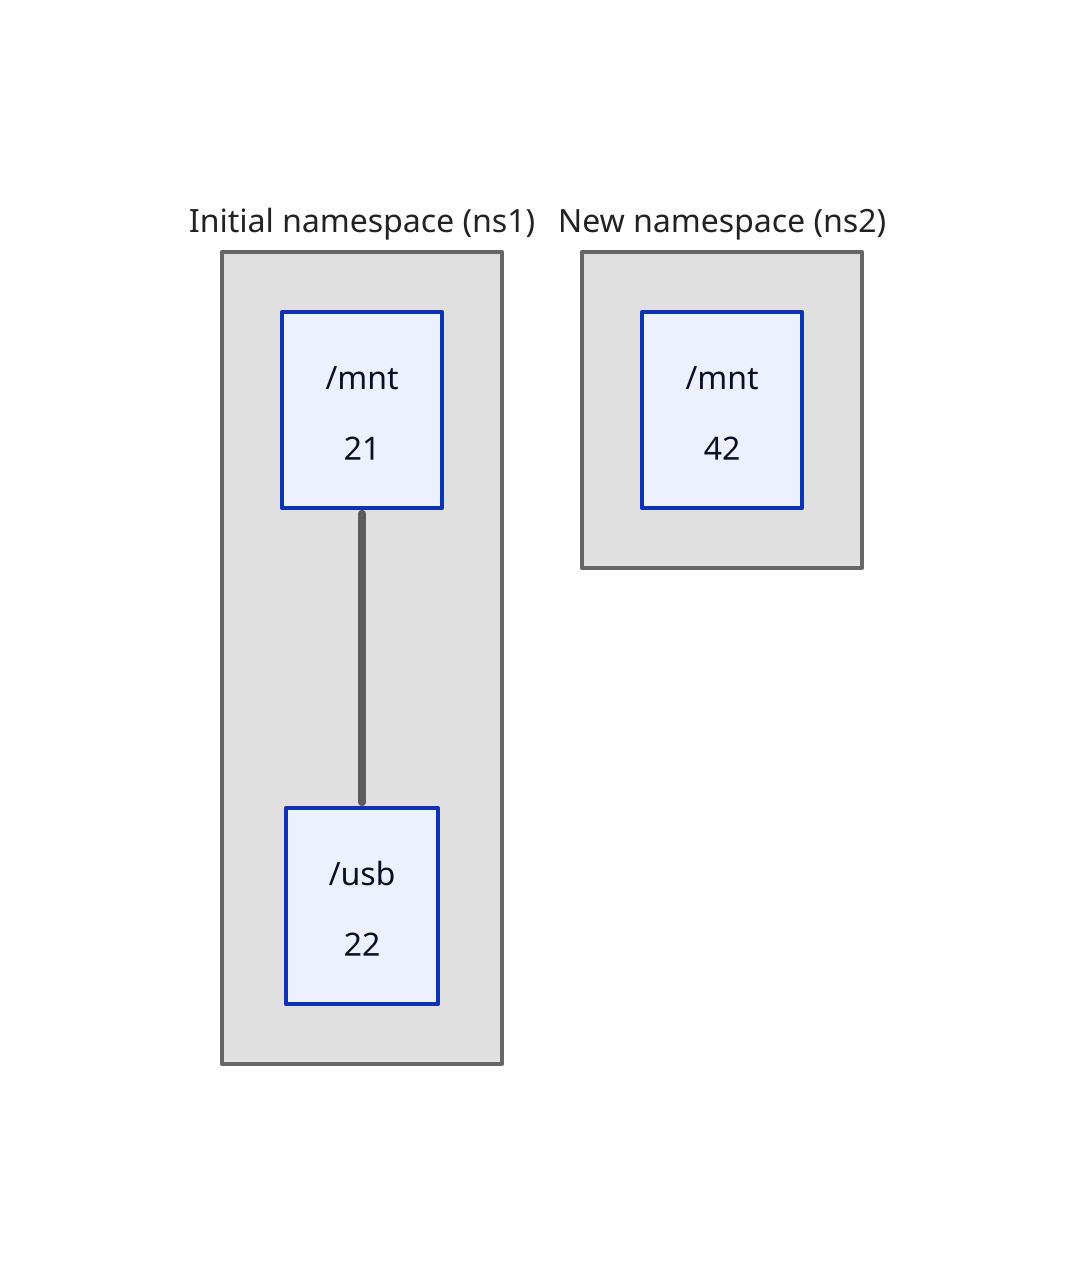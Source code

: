 classes: {
  namespace: {
    style: {
      fill: "#e0e0e0"
      stroke: "#666666"
      font-color: "#222222"
      bold: true
    }
  }

  bind-mount: {
    shape: circle
    style: {
      fill: "#f0f921"
      stroke: "#9a9f04"
      stroke-width: 3
      font-size: 20
      font-color: "#222222"
      double-border: true
    }
  }

  private: {
    shape: square
    style: {
      fill: "#0d0887"
      stroke: "#000000"
      stroke-width: 3
      font-size: 20
      font-color: "#f4f4f4"
    }
  }

  shared: {
    shape: circle
    style: {
      fill: "#f0f921"
      stroke: "#9a9f04"
      stroke-width: 3
      font-size: 20
      font-color: "#222222"
    }
  }

  slave: {
    shape: diamond
    style: {
      fill: "#d8576b"
      stroke: "#a12538"
      stroke-width: 3
      font-size: 20
      font-color: "#f4f4f4"
    }
  }

  slave-shared: {
    shape: oval
    style: {
      fill: "#fb9f3a"
      stroke: "#914c03"
      stroke-width: 3
      font-size: 20
      font-color: "#222222"
    }
  }

  unbindable: {
    shape: hexagon
    style: {
      fill: "#9c179e"
      stroke: "#300731"
      stroke-width: 3
      font-size: 20
      font-color: "#f4f4f4"
    }
  }
}

ns1: {
  class: namespace
  label: "Initial namespace (ns1)"
  style: {
    font-size: 16
  }

  root: {
    shape: rectangle
    label: "/mnt\n\n21"
  }

  usb: {
    shape: rectangle
    label: "/usb\n\n22"
  }

  root -- usb: {
    style: {
      stroke: "#5c5c5c"
      stroke-width: 4
    }
  }
}

ns2: {
  class: namespace
  label: "New namespace (ns2)"
  style: {
    font-size: 16
  }

  root: {
    shape: rectangle
    label: "/mnt\n\n42"
  }
}
